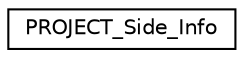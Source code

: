 digraph "Graphical Class Hierarchy"
{
  edge [fontname="Helvetica",fontsize="10",labelfontname="Helvetica",labelfontsize="10"];
  node [fontname="Helvetica",fontsize="10",shape=record];
  rankdir="LR";
  Node0 [label="PROJECT_Side_Info",height=0.2,width=0.4,color="black", fillcolor="white", style="filled",URL="$classPROJECT__Side__Info.html"];
}
